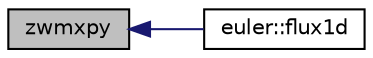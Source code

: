 digraph "zwmxpy"
{
 // INTERACTIVE_SVG=YES
  bgcolor="transparent";
  edge [fontname="Helvetica",fontsize="10",labelfontname="Helvetica",labelfontsize="10"];
  node [fontname="Helvetica",fontsize="10",shape=record];
  rankdir="LR";
  Node73 [label="zwmxpy",height=0.2,width=0.4,color="black", fillcolor="grey75", style="filled", fontcolor="black"];
  Node73 -> Node74 [dir="back",color="midnightblue",fontsize="10",style="solid"];
  Node74 [label="euler::flux1d",height=0.2,width=0.4,color="black",URL="$namespaceeuler.html#a75d1a7e992d0b046ee381c90d22d4c44",tooltip="Computes the inviscid fluxes in one dimension. "];
}
